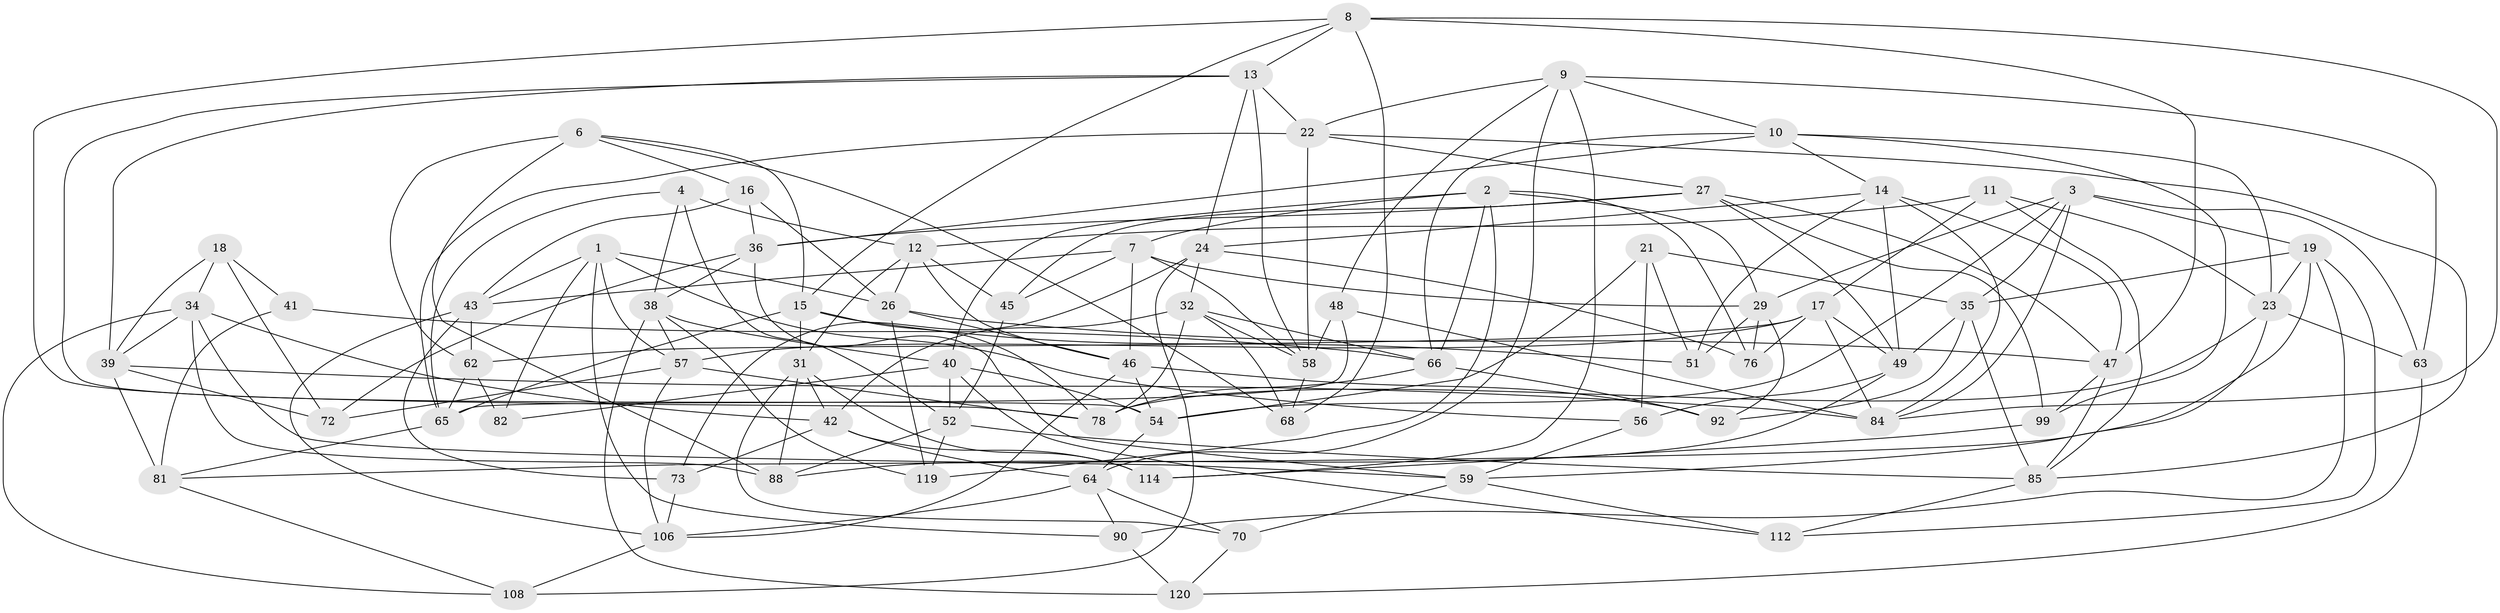// Generated by graph-tools (version 1.1) at 2025/24/03/03/25 07:24:26]
// undirected, 73 vertices, 191 edges
graph export_dot {
graph [start="1"]
  node [color=gray90,style=filled];
  1 [super="+30"];
  2 [super="+5"];
  3 [super="+98"];
  4;
  6 [super="+105"];
  7 [super="+104"];
  8 [super="+28"];
  9 [super="+60"];
  10 [super="+86"];
  11;
  12 [super="+100"];
  13 [super="+95"];
  14 [super="+44"];
  15 [super="+25"];
  16;
  17 [super="+91"];
  18;
  19 [super="+20"];
  21;
  22 [super="+50"];
  23 [super="+33"];
  24 [super="+61"];
  26 [super="+37"];
  27 [super="+121"];
  29 [super="+55"];
  31 [super="+117"];
  32 [super="+77"];
  34 [super="+53"];
  35 [super="+69"];
  36 [super="+97"];
  38 [super="+74"];
  39 [super="+67"];
  40 [super="+75"];
  41;
  42 [super="+103"];
  43 [super="+113"];
  45;
  46 [super="+71"];
  47 [super="+115"];
  48;
  49 [super="+107"];
  51;
  52 [super="+101"];
  54 [super="+80"];
  56;
  57 [super="+109"];
  58 [super="+111"];
  59 [super="+79"];
  62 [super="+102"];
  63;
  64 [super="+110"];
  65 [super="+83"];
  66 [super="+118"];
  68;
  70;
  72;
  73;
  76;
  78 [super="+94"];
  81 [super="+87"];
  82;
  84 [super="+96"];
  85 [super="+93"];
  88 [super="+89"];
  90;
  92;
  99;
  106 [super="+116"];
  108;
  112;
  114;
  119;
  120;
  1 -- 26;
  1 -- 90;
  1 -- 57;
  1 -- 56;
  1 -- 82;
  1 -- 43;
  2 -- 76;
  2 -- 66;
  2 -- 29;
  2 -- 40;
  2 -- 7;
  2 -- 119;
  3 -- 54;
  3 -- 84;
  3 -- 19;
  3 -- 35;
  3 -- 63;
  3 -- 29;
  4 -- 52;
  4 -- 65;
  4 -- 12;
  4 -- 38;
  6 -- 68;
  6 -- 88 [weight=2];
  6 -- 16;
  6 -- 15;
  6 -- 62;
  7 -- 46;
  7 -- 43;
  7 -- 58;
  7 -- 45;
  7 -- 29;
  8 -- 78;
  8 -- 68;
  8 -- 13;
  8 -- 84;
  8 -- 47;
  8 -- 15;
  9 -- 64;
  9 -- 48;
  9 -- 10;
  9 -- 114;
  9 -- 63;
  9 -- 22;
  10 -- 99;
  10 -- 23;
  10 -- 36;
  10 -- 14;
  10 -- 66;
  11 -- 85;
  11 -- 23;
  11 -- 17;
  11 -- 12;
  12 -- 45;
  12 -- 26;
  12 -- 46;
  12 -- 31;
  13 -- 39;
  13 -- 58;
  13 -- 24;
  13 -- 54;
  13 -- 22;
  14 -- 51;
  14 -- 49;
  14 -- 84;
  14 -- 47;
  14 -- 24;
  15 -- 65;
  15 -- 78;
  15 -- 51;
  15 -- 31;
  16 -- 26;
  16 -- 43;
  16 -- 36;
  17 -- 62;
  17 -- 84;
  17 -- 76;
  17 -- 49;
  17 -- 57;
  18 -- 34;
  18 -- 41;
  18 -- 72;
  18 -- 39;
  19 -- 35;
  19 -- 112;
  19 -- 90;
  19 -- 23;
  19 -- 81;
  21 -- 56;
  21 -- 51;
  21 -- 54;
  21 -- 35;
  22 -- 58;
  22 -- 27;
  22 -- 65;
  22 -- 85;
  23 -- 59;
  23 -- 63;
  23 -- 78;
  24 -- 32;
  24 -- 108;
  24 -- 73;
  24 -- 76;
  26 -- 119;
  26 -- 46;
  26 -- 47;
  27 -- 47;
  27 -- 36;
  27 -- 49;
  27 -- 99;
  27 -- 45;
  29 -- 51;
  29 -- 92;
  29 -- 76;
  31 -- 114;
  31 -- 88;
  31 -- 70;
  31 -- 42;
  32 -- 78;
  32 -- 58;
  32 -- 68;
  32 -- 42;
  32 -- 66;
  34 -- 39;
  34 -- 88;
  34 -- 59;
  34 -- 108;
  34 -- 42;
  35 -- 49;
  35 -- 92;
  35 -- 85;
  36 -- 72;
  36 -- 59;
  36 -- 38;
  38 -- 119;
  38 -- 120;
  38 -- 40;
  38 -- 57;
  39 -- 84;
  39 -- 72;
  39 -- 81;
  40 -- 82;
  40 -- 52;
  40 -- 112;
  40 -- 54;
  41 -- 81 [weight=2];
  41 -- 66;
  42 -- 114;
  42 -- 73;
  42 -- 64;
  43 -- 106;
  43 -- 73;
  43 -- 62;
  45 -- 52;
  46 -- 106;
  46 -- 54;
  46 -- 92;
  47 -- 85;
  47 -- 99;
  48 -- 58;
  48 -- 65;
  48 -- 84;
  49 -- 56;
  49 -- 88;
  52 -- 85;
  52 -- 119;
  52 -- 88;
  54 -- 64;
  56 -- 59;
  57 -- 106;
  57 -- 72;
  57 -- 78;
  58 -- 68;
  59 -- 112;
  59 -- 70;
  62 -- 82 [weight=2];
  62 -- 65;
  63 -- 120;
  64 -- 90;
  64 -- 106;
  64 -- 70;
  65 -- 81;
  66 -- 78;
  66 -- 92;
  70 -- 120;
  73 -- 106;
  81 -- 108;
  85 -- 112;
  90 -- 120;
  99 -- 114;
  106 -- 108;
}
